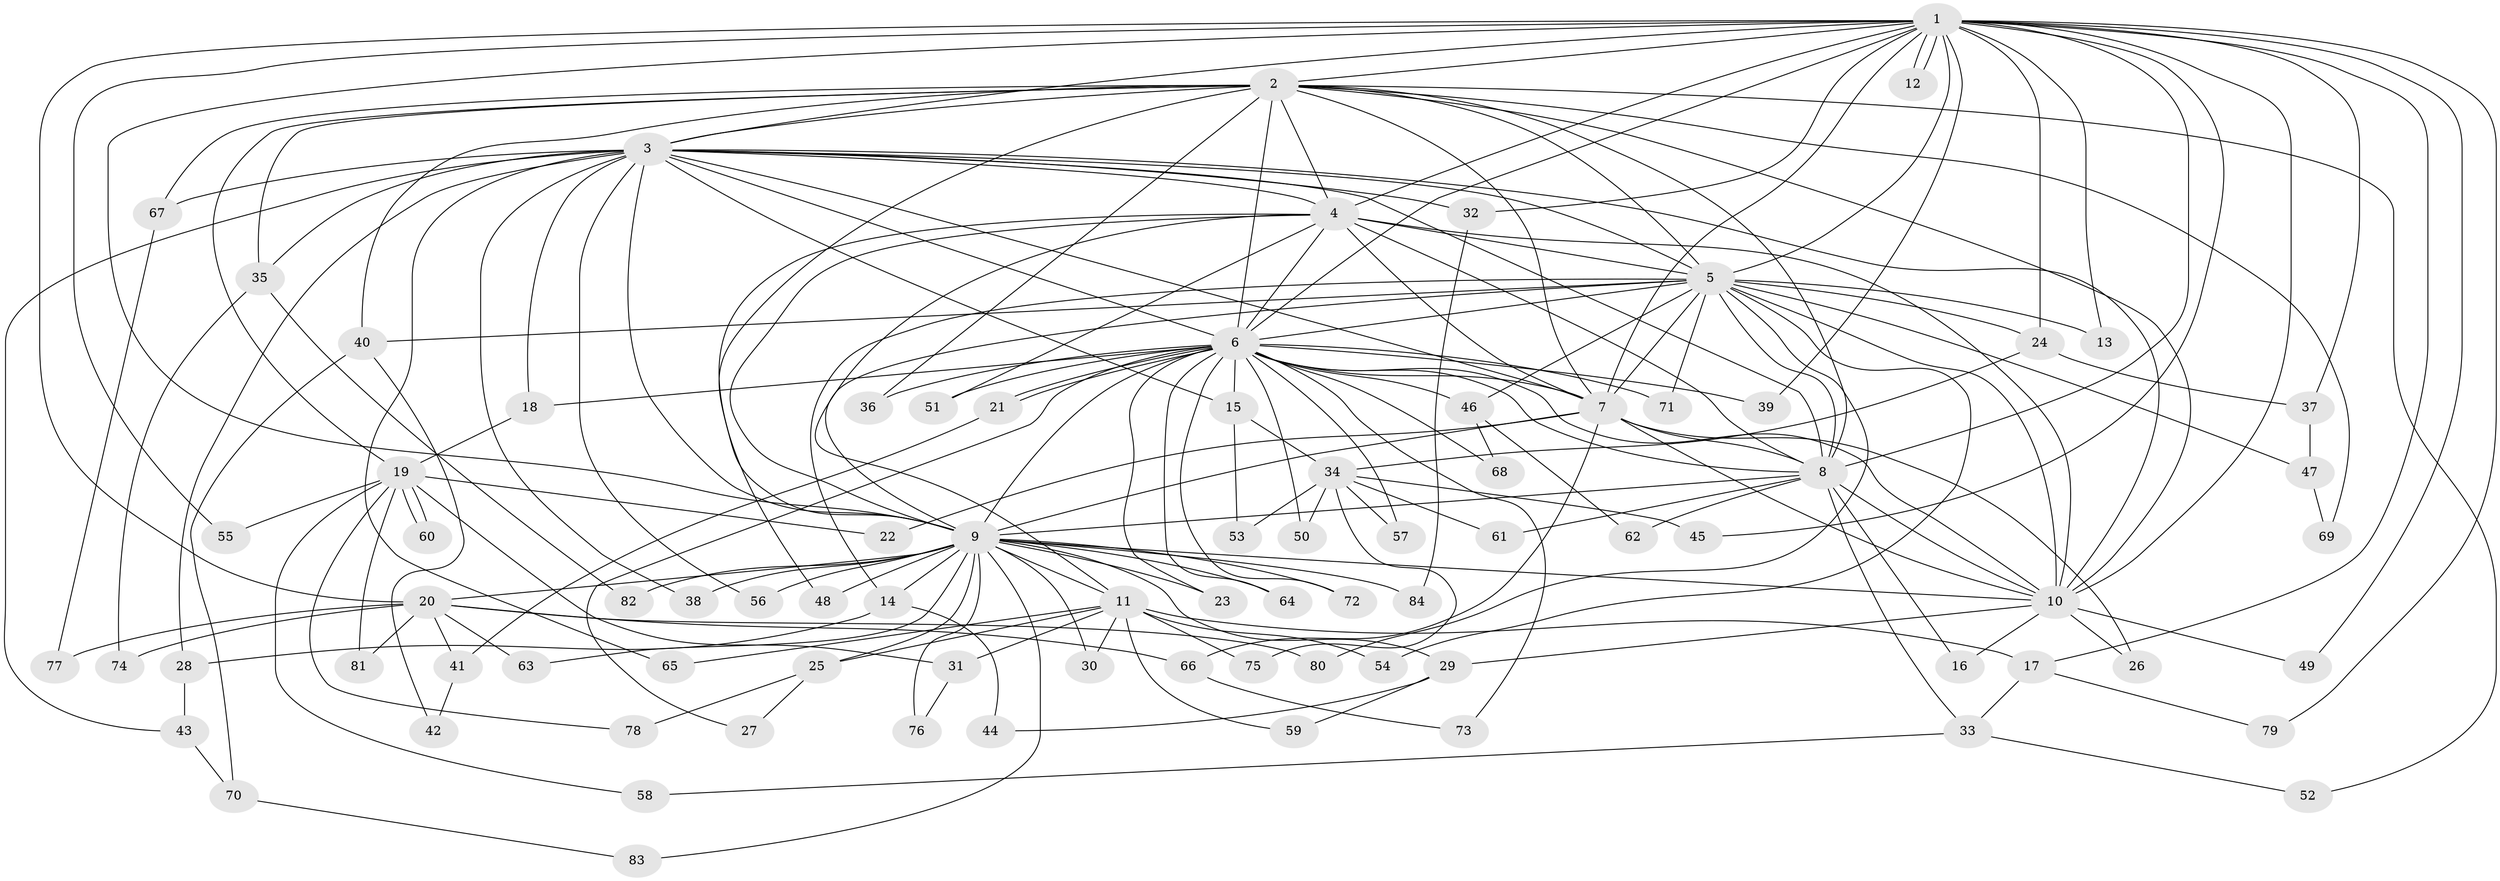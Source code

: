 // Generated by graph-tools (version 1.1) at 2025/45/03/09/25 04:45:22]
// undirected, 84 vertices, 193 edges
graph export_dot {
graph [start="1"]
  node [color=gray90,style=filled];
  1;
  2;
  3;
  4;
  5;
  6;
  7;
  8;
  9;
  10;
  11;
  12;
  13;
  14;
  15;
  16;
  17;
  18;
  19;
  20;
  21;
  22;
  23;
  24;
  25;
  26;
  27;
  28;
  29;
  30;
  31;
  32;
  33;
  34;
  35;
  36;
  37;
  38;
  39;
  40;
  41;
  42;
  43;
  44;
  45;
  46;
  47;
  48;
  49;
  50;
  51;
  52;
  53;
  54;
  55;
  56;
  57;
  58;
  59;
  60;
  61;
  62;
  63;
  64;
  65;
  66;
  67;
  68;
  69;
  70;
  71;
  72;
  73;
  74;
  75;
  76;
  77;
  78;
  79;
  80;
  81;
  82;
  83;
  84;
  1 -- 2;
  1 -- 3;
  1 -- 4;
  1 -- 5;
  1 -- 6;
  1 -- 7;
  1 -- 8;
  1 -- 9;
  1 -- 10;
  1 -- 12;
  1 -- 12;
  1 -- 13;
  1 -- 17;
  1 -- 20;
  1 -- 24;
  1 -- 32;
  1 -- 37;
  1 -- 39;
  1 -- 45;
  1 -- 49;
  1 -- 55;
  1 -- 79;
  2 -- 3;
  2 -- 4;
  2 -- 5;
  2 -- 6;
  2 -- 7;
  2 -- 8;
  2 -- 9;
  2 -- 10;
  2 -- 19;
  2 -- 35;
  2 -- 36;
  2 -- 40;
  2 -- 52;
  2 -- 67;
  2 -- 69;
  3 -- 4;
  3 -- 5;
  3 -- 6;
  3 -- 7;
  3 -- 8;
  3 -- 9;
  3 -- 10;
  3 -- 15;
  3 -- 18;
  3 -- 28;
  3 -- 32;
  3 -- 35;
  3 -- 38;
  3 -- 43;
  3 -- 56;
  3 -- 65;
  3 -- 67;
  4 -- 5;
  4 -- 6;
  4 -- 7;
  4 -- 8;
  4 -- 9;
  4 -- 10;
  4 -- 11;
  4 -- 48;
  4 -- 51;
  5 -- 6;
  5 -- 7;
  5 -- 8;
  5 -- 9;
  5 -- 10;
  5 -- 13;
  5 -- 14;
  5 -- 24;
  5 -- 40;
  5 -- 46;
  5 -- 47;
  5 -- 54;
  5 -- 71;
  5 -- 80;
  6 -- 7;
  6 -- 8;
  6 -- 9;
  6 -- 10;
  6 -- 15;
  6 -- 18;
  6 -- 21;
  6 -- 21;
  6 -- 23;
  6 -- 27;
  6 -- 36;
  6 -- 39;
  6 -- 46;
  6 -- 50;
  6 -- 51;
  6 -- 57;
  6 -- 64;
  6 -- 68;
  6 -- 71;
  6 -- 72;
  6 -- 73;
  7 -- 8;
  7 -- 9;
  7 -- 10;
  7 -- 22;
  7 -- 26;
  7 -- 66;
  8 -- 9;
  8 -- 10;
  8 -- 16;
  8 -- 33;
  8 -- 61;
  8 -- 62;
  9 -- 10;
  9 -- 11;
  9 -- 14;
  9 -- 20;
  9 -- 23;
  9 -- 25;
  9 -- 29;
  9 -- 30;
  9 -- 38;
  9 -- 48;
  9 -- 56;
  9 -- 63;
  9 -- 64;
  9 -- 72;
  9 -- 76;
  9 -- 82;
  9 -- 83;
  9 -- 84;
  10 -- 16;
  10 -- 26;
  10 -- 29;
  10 -- 49;
  11 -- 17;
  11 -- 25;
  11 -- 30;
  11 -- 31;
  11 -- 54;
  11 -- 59;
  11 -- 65;
  11 -- 75;
  14 -- 28;
  14 -- 44;
  15 -- 34;
  15 -- 53;
  17 -- 33;
  17 -- 79;
  18 -- 19;
  19 -- 22;
  19 -- 31;
  19 -- 55;
  19 -- 58;
  19 -- 60;
  19 -- 60;
  19 -- 78;
  19 -- 81;
  20 -- 41;
  20 -- 63;
  20 -- 66;
  20 -- 74;
  20 -- 77;
  20 -- 80;
  20 -- 81;
  21 -- 41;
  24 -- 34;
  24 -- 37;
  25 -- 27;
  25 -- 78;
  28 -- 43;
  29 -- 44;
  29 -- 59;
  31 -- 76;
  32 -- 84;
  33 -- 52;
  33 -- 58;
  34 -- 45;
  34 -- 50;
  34 -- 53;
  34 -- 57;
  34 -- 61;
  34 -- 75;
  35 -- 74;
  35 -- 82;
  37 -- 47;
  40 -- 42;
  40 -- 70;
  41 -- 42;
  43 -- 70;
  46 -- 62;
  46 -- 68;
  47 -- 69;
  66 -- 73;
  67 -- 77;
  70 -- 83;
}
